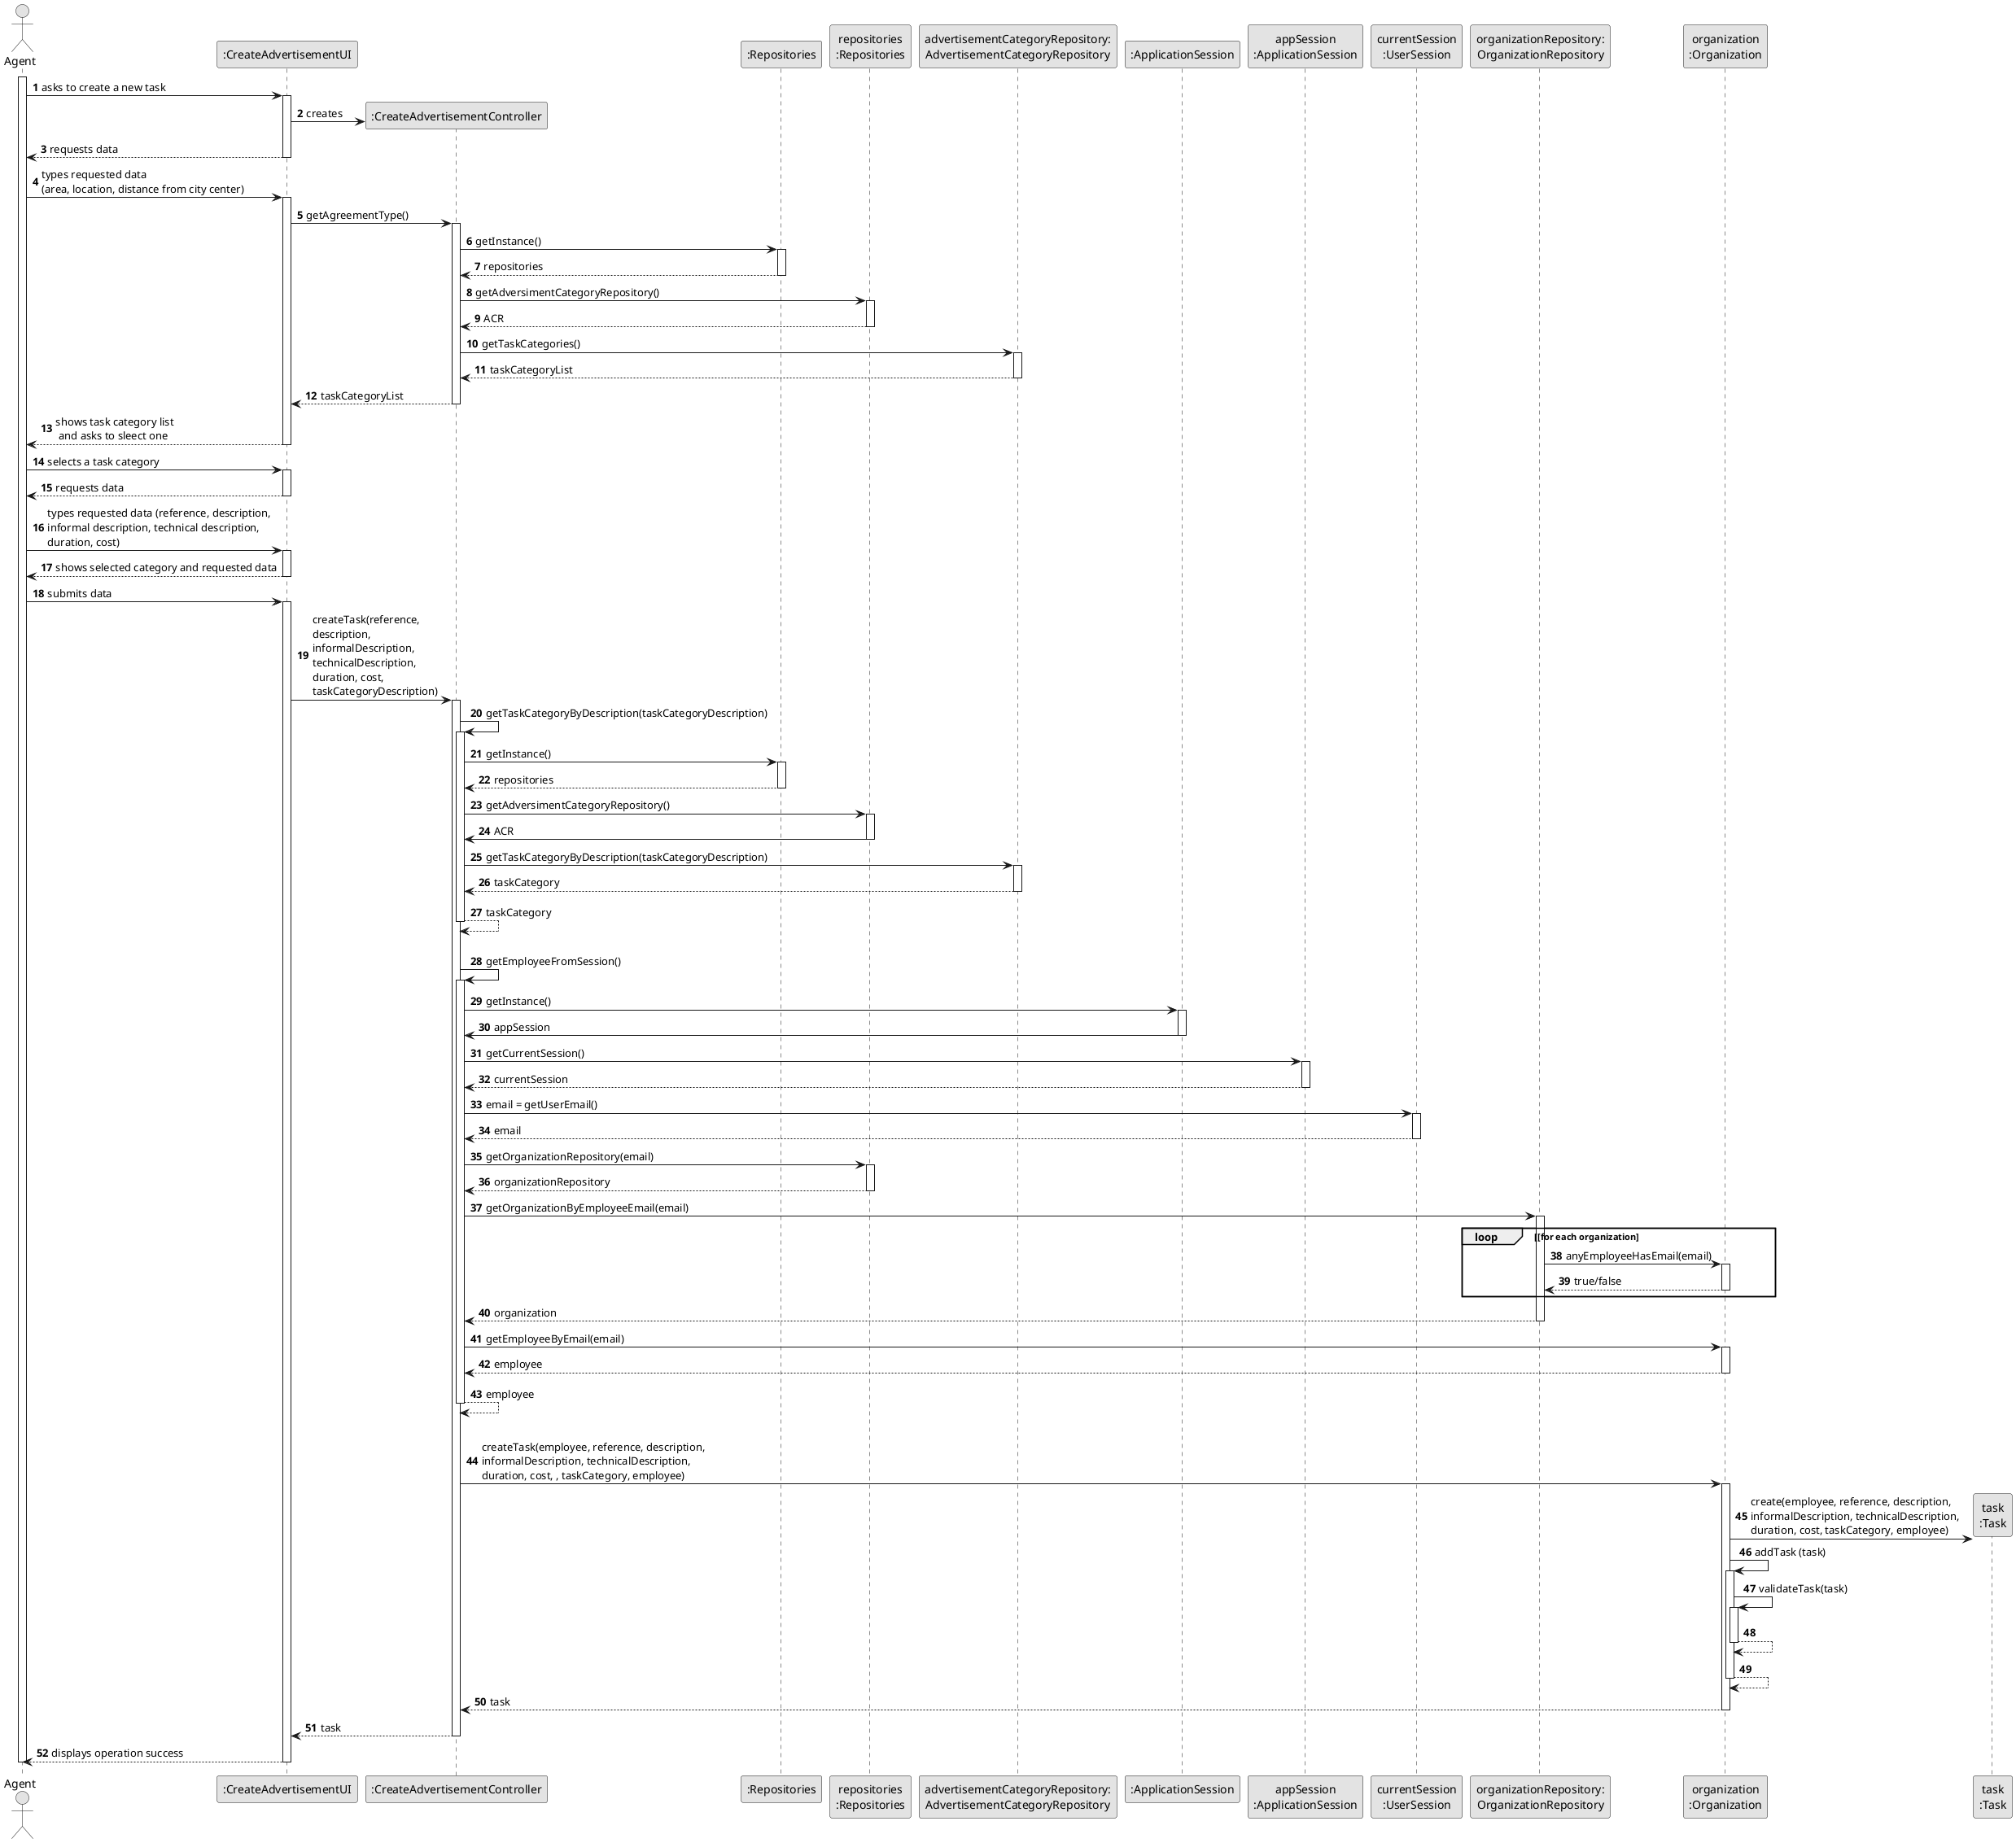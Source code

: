 @startuml
skinparam monochrome true
skinparam packageStyle rectangle
skinparam shadowing false

autonumber

'hide footbox
actor "Agent" as AG
participant ":CreateAdvertisementUI" as UI
participant ":CreateAdvertisementController" as CTRL
participant ":Repositories" as RepositorySingleton
participant "repositories\n:Repositories" as PLAT
participant "advertisementCategoryRepository:\nAdvertisementCategoryRepository" as ACR
participant ":ApplicationSession" as _APP
participant "appSession\n:ApplicationSession" as APP
participant "currentSession\n:UserSession" as SESSAO
participant "organizationRepository:\nOrganizationRepository" as OrganizationRepository
participant "organization\n:Organization" as ORG
participant "task\n:Task" as TAREFA

activate AG

        AG -> UI : asks to create a new task
        activate UI
            UI -> CTRL** : creates
            UI --> AG : requests data 
        deactivate UI

        AG -> UI : types requested data\n(area, location, distance from city center)
        activate UI
            UI -> CTRL : getAgreementType()
            activate CTRL

                CTRL -> RepositorySingleton : getInstance()
                activate RepositorySingleton
                    RepositorySingleton --> CTRL: repositories
                deactivate RepositorySingleton

                CTRL -> PLAT : getAdversimentCategoryRepository()
                activate PLAT
                    PLAT --> CTRL: ACR
                deactivate PLAT

                CTRL -> ACR : getTaskCategories()
                activate ACR
                    ACR --> CTRL : taskCategoryList
                deactivate ACR

                CTRL --> UI : taskCategoryList
            deactivate CTRL

            UI --> AG : shows task category list\n and asks to sleect one
        deactivate UI

    AG -> UI : selects a task category
    activate UI

        UI --> AG : requests data
    deactivate UI

    AG -> UI : types requested data (reference, description, \ninformal description, technical description,\nduration, cost)
    activate UI

        UI --> AG : shows selected category and requested data
    deactivate UI

    AG -> UI : submits data
    activate UI

        UI -> CTRL : createTask(reference,\ndescription,\ninformalDescription,\ntechnicalDescription,\nduration, cost,\ntaskCategoryDescription)
        activate CTRL

            CTRL -> CTRL : getTaskCategoryByDescription(taskCategoryDescription)
            activate CTRL

                CTRL -> RepositorySingleton : getInstance()
                activate RepositorySingleton

                    RepositorySingleton --> CTRL: repositories
                deactivate RepositorySingleton

                CTRL -> PLAT : getAdversimentCategoryRepository()
                activate PLAT

                    PLAT -> CTRL : ACR
                deactivate PLAT

                CTRL -> ACR : getTaskCategoryByDescription(taskCategoryDescription)
                activate ACR

                    ACR --> CTRL : taskCategory
                deactivate ACR
                    CTRL --> CTRL : taskCategory
            deactivate CTRL

            |||
            CTRL -> CTRL : getEmployeeFromSession()
            activate CTRL

                CTRL -> _APP: getInstance()
                activate _APP
                    _APP -> CTRL: appSession
                deactivate _APP


                CTRL -> APP: getCurrentSession()
                activate APP

                    APP --> CTRL: currentSession
                deactivate APP

                CTRL -> SESSAO: email = getUserEmail()
                activate SESSAO

                    SESSAO --> CTRL: email
                deactivate SESSAO


                CTRL -> PLAT: getOrganizationRepository(email)
                activate PLAT

                    PLAT --> CTRL: organizationRepository
                deactivate PLAT


                CTRL -> OrganizationRepository: getOrganizationByEmployeeEmail(email)
                activate OrganizationRepository

                    loop [for each organization
                        OrganizationRepository -> ORG : anyEmployeeHasEmail(email)
                        activate ORG

                             ORG --> OrganizationRepository : true/false
                        deactivate ORG
                    end
                    OrganizationRepository --> CTRL : organization
                deactivate OrganizationRepository

                CTRL -> ORG: getEmployeeByEmail(email)
                activate ORG

                    ORG --> CTRL : employee
                deactivate ORG

                CTRL --> CTRL : employee
            deactivate CTRL

            |||
            CTRL -> ORG: createTask(employee, reference, description,\ninformalDescription, technicalDescription,\nduration, cost, , taskCategory, employee)
            activate ORG

                ORG -> TAREFA**: create(employee, reference, description,\ninformalDescription, technicalDescription,\nduration, cost, taskCategory, employee)
                ORG -> ORG: addTask (task)


                activate ORG
                    ORG -> ORG: validateTask(task)
                    activate ORG
                        ORG --> ORG
                    deactivate ORG

                    ORG --> ORG
                deactivate ORG

                ORG --> CTRL : task

            deactivate ORG

            CTRL --> UI: task
            deactivate CTRL
            UI --> AG: displays operation success
    deactivate UI

deactivate AG

@enduml